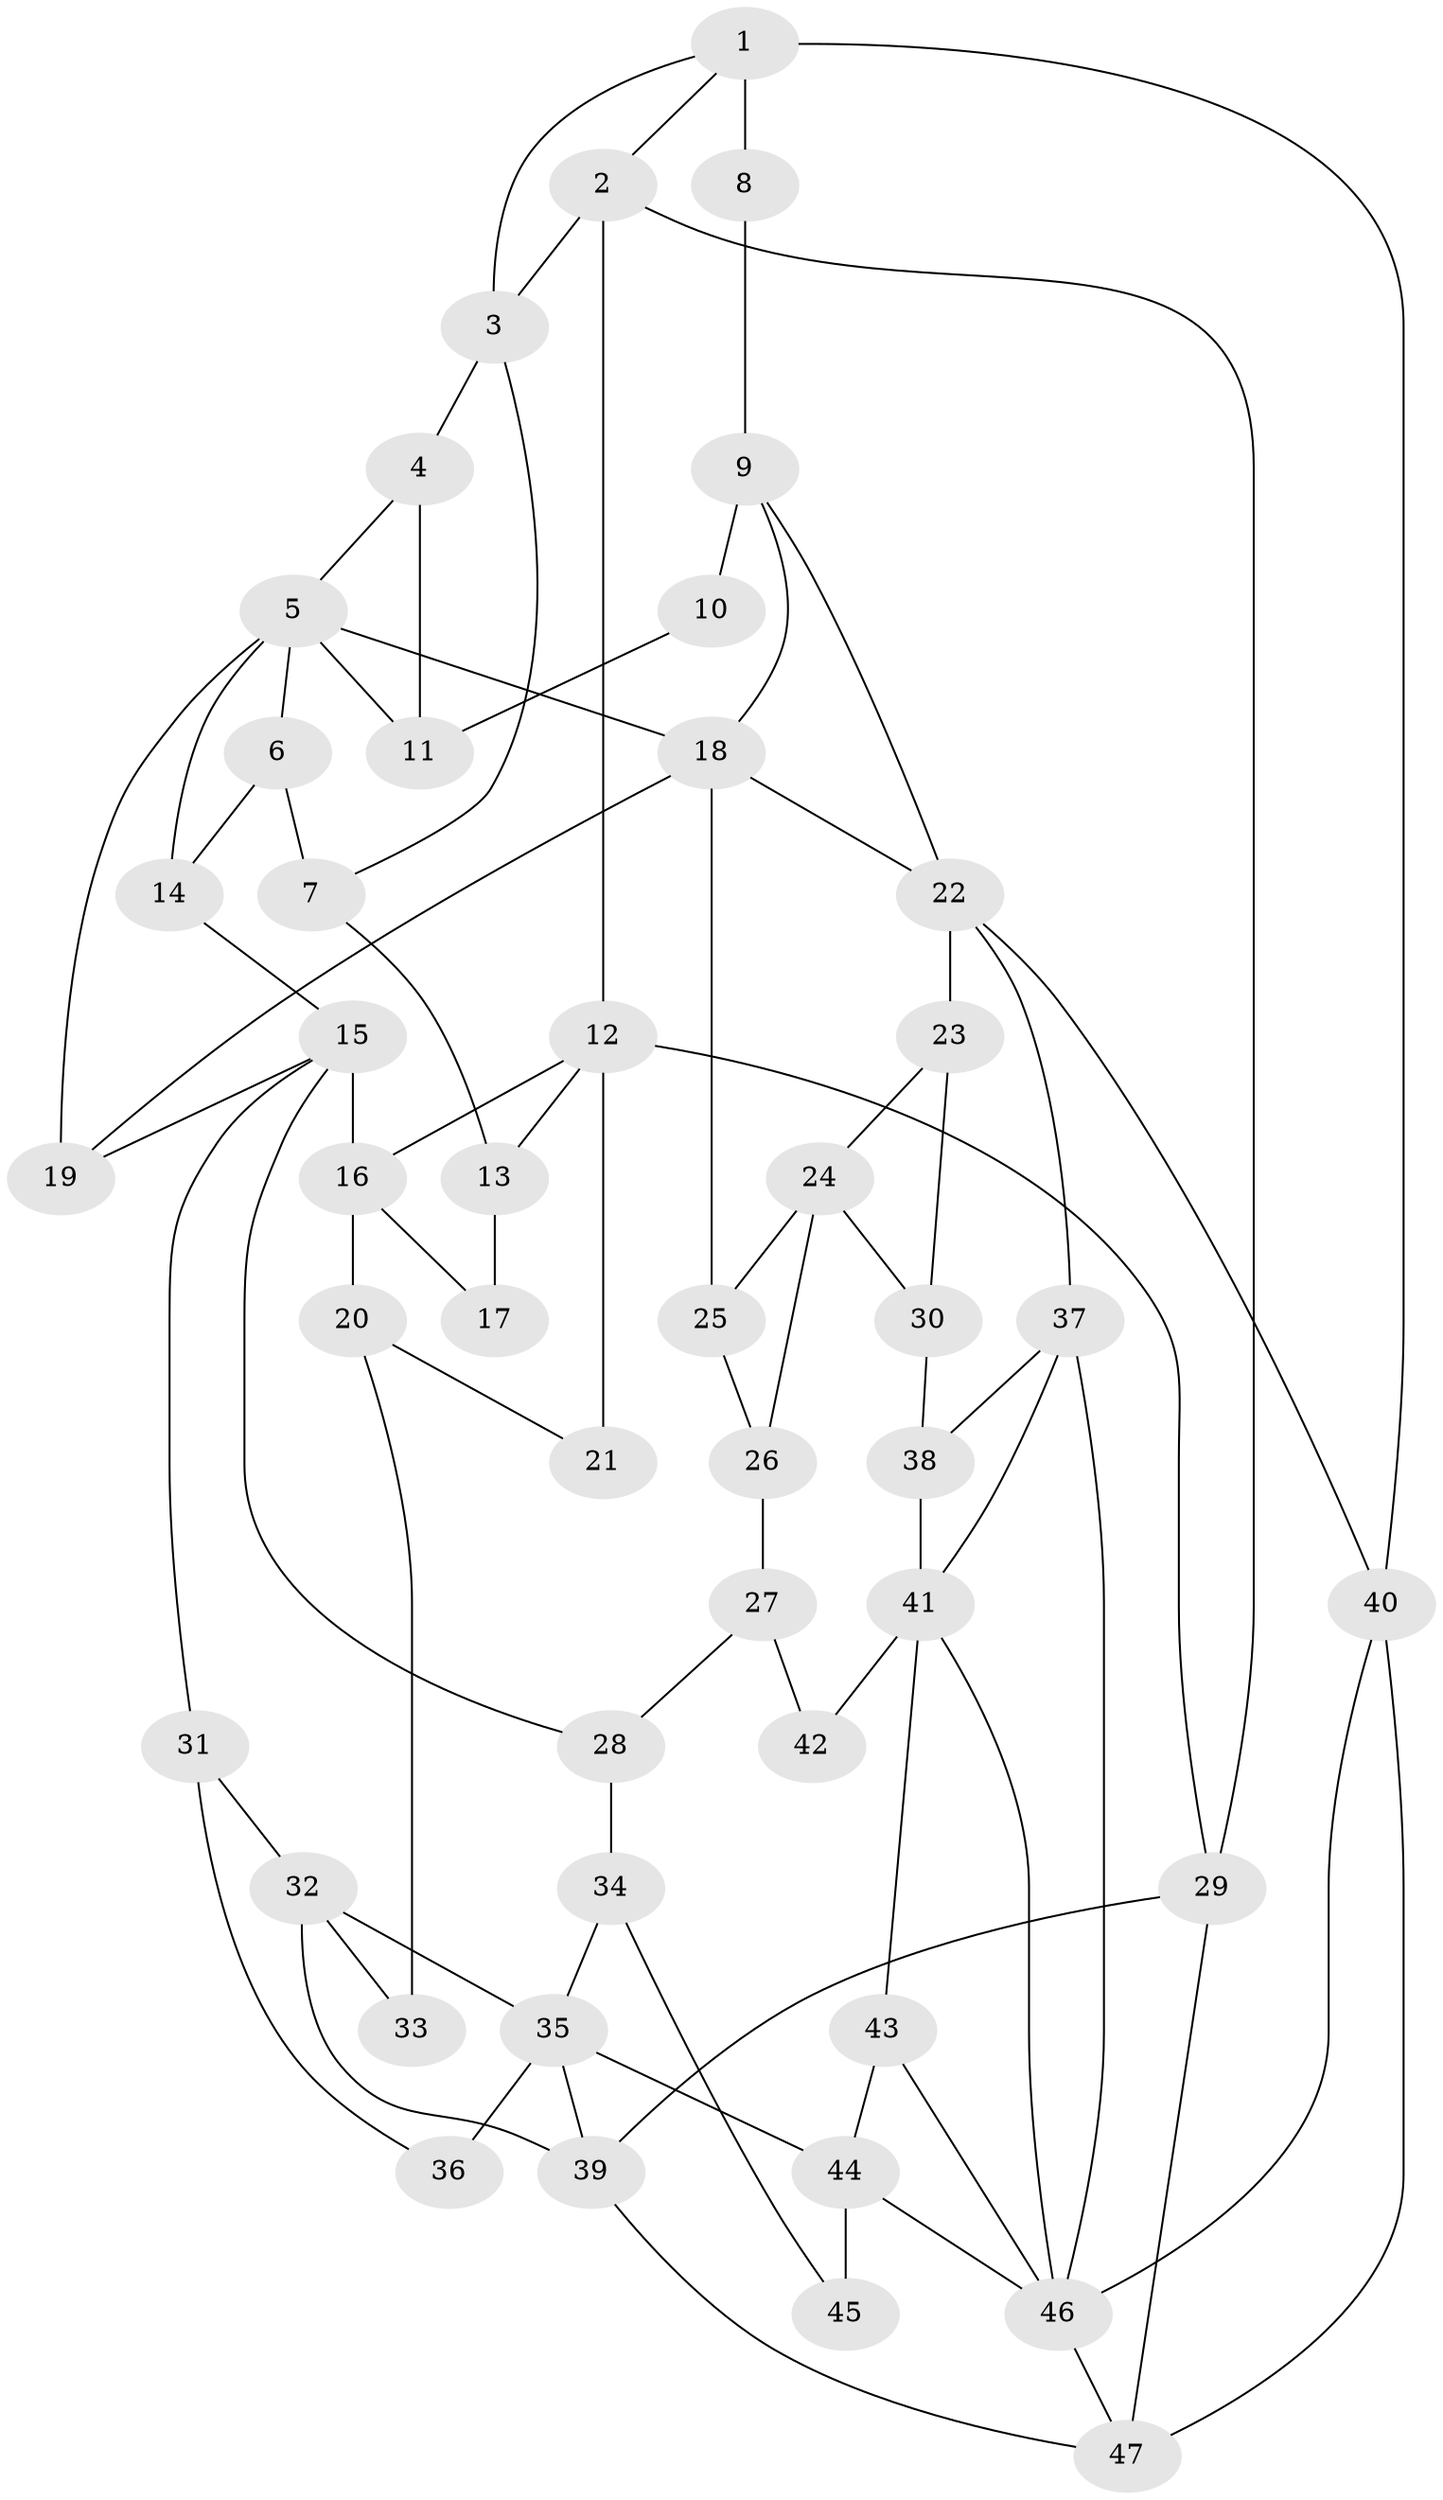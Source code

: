 // original degree distribution, {3: 0.021505376344086023, 5: 0.5161290322580645, 6: 0.21505376344086022, 4: 0.24731182795698925}
// Generated by graph-tools (version 1.1) at 2025/54/03/04/25 22:54:18]
// undirected, 47 vertices, 82 edges
graph export_dot {
  node [color=gray90,style=filled];
  1;
  2;
  3;
  4;
  5;
  6;
  7;
  8;
  9;
  10;
  11;
  12;
  13;
  14;
  15;
  16;
  17;
  18;
  19;
  20;
  21;
  22;
  23;
  24;
  25;
  26;
  27;
  28;
  29;
  30;
  31;
  32;
  33;
  34;
  35;
  36;
  37;
  38;
  39;
  40;
  41;
  42;
  43;
  44;
  45;
  46;
  47;
  1 -- 2 [weight=1.0];
  1 -- 3 [weight=1.0];
  1 -- 8 [weight=2.0];
  1 -- 40 [weight=1.0];
  2 -- 3 [weight=1.0];
  2 -- 12 [weight=1.0];
  2 -- 29 [weight=1.0];
  3 -- 4 [weight=1.0];
  3 -- 7 [weight=1.0];
  4 -- 5 [weight=1.0];
  4 -- 11 [weight=1.0];
  5 -- 6 [weight=1.0];
  5 -- 11 [weight=1.0];
  5 -- 14 [weight=1.0];
  5 -- 18 [weight=1.0];
  5 -- 19 [weight=1.0];
  6 -- 7 [weight=1.0];
  6 -- 14 [weight=1.0];
  7 -- 13 [weight=1.0];
  8 -- 9 [weight=2.0];
  9 -- 10 [weight=2.0];
  9 -- 18 [weight=1.0];
  9 -- 22 [weight=1.0];
  10 -- 11 [weight=1.0];
  12 -- 13 [weight=1.0];
  12 -- 16 [weight=1.0];
  12 -- 21 [weight=2.0];
  12 -- 29 [weight=1.0];
  13 -- 17 [weight=1.0];
  14 -- 15 [weight=1.0];
  15 -- 16 [weight=2.0];
  15 -- 19 [weight=1.0];
  15 -- 28 [weight=1.0];
  15 -- 31 [weight=1.0];
  16 -- 17 [weight=2.0];
  16 -- 20 [weight=1.0];
  18 -- 19 [weight=1.0];
  18 -- 22 [weight=1.0];
  18 -- 25 [weight=1.0];
  20 -- 21 [weight=1.0];
  20 -- 33 [weight=1.0];
  22 -- 23 [weight=1.0];
  22 -- 37 [weight=1.0];
  22 -- 40 [weight=1.0];
  23 -- 24 [weight=1.0];
  23 -- 30 [weight=1.0];
  24 -- 25 [weight=1.0];
  24 -- 26 [weight=1.0];
  24 -- 30 [weight=1.0];
  25 -- 26 [weight=1.0];
  26 -- 27 [weight=1.0];
  27 -- 28 [weight=1.0];
  27 -- 42 [weight=1.0];
  28 -- 34 [weight=1.0];
  29 -- 39 [weight=1.0];
  29 -- 47 [weight=1.0];
  30 -- 38 [weight=1.0];
  31 -- 32 [weight=1.0];
  31 -- 36 [weight=1.0];
  32 -- 33 [weight=2.0];
  32 -- 35 [weight=1.0];
  32 -- 39 [weight=2.0];
  34 -- 35 [weight=1.0];
  34 -- 45 [weight=1.0];
  35 -- 36 [weight=2.0];
  35 -- 39 [weight=1.0];
  35 -- 44 [weight=1.0];
  37 -- 38 [weight=1.0];
  37 -- 41 [weight=1.0];
  37 -- 46 [weight=1.0];
  38 -- 41 [weight=1.0];
  39 -- 47 [weight=1.0];
  40 -- 46 [weight=1.0];
  40 -- 47 [weight=1.0];
  41 -- 42 [weight=2.0];
  41 -- 43 [weight=1.0];
  41 -- 46 [weight=1.0];
  43 -- 44 [weight=2.0];
  43 -- 46 [weight=1.0];
  44 -- 45 [weight=2.0];
  44 -- 46 [weight=1.0];
  46 -- 47 [weight=1.0];
}

